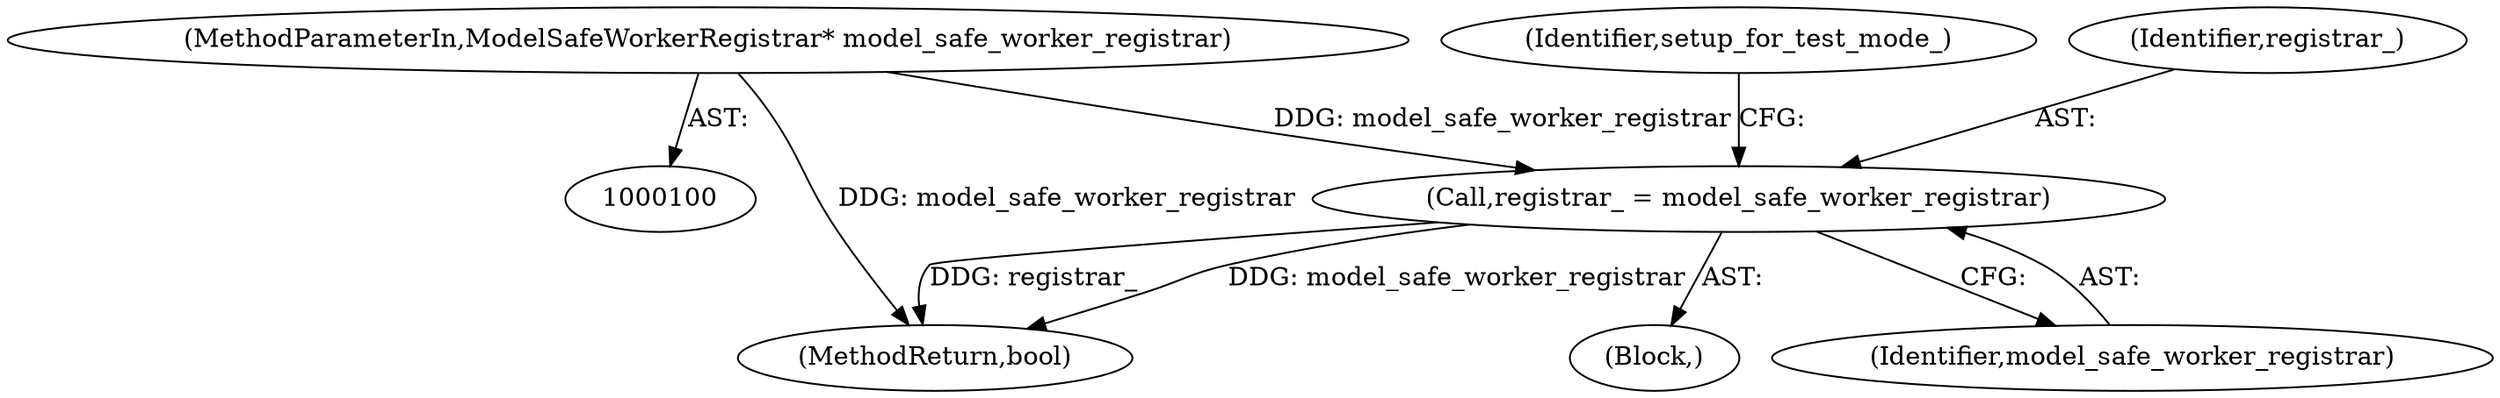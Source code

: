 digraph "0_Chrome_3b7ff00418c0e7593d42e5648ba39397e23fe2f9_0@pointer" {
"1000127" [label="(Call,registrar_ = model_safe_worker_registrar)"];
"1000107" [label="(MethodParameterIn,ModelSafeWorkerRegistrar* model_safe_worker_registrar)"];
"1000131" [label="(Identifier,setup_for_test_mode_)"];
"1000230" [label="(MethodReturn,bool)"];
"1000113" [label="(Block,)"];
"1000107" [label="(MethodParameterIn,ModelSafeWorkerRegistrar* model_safe_worker_registrar)"];
"1000127" [label="(Call,registrar_ = model_safe_worker_registrar)"];
"1000129" [label="(Identifier,model_safe_worker_registrar)"];
"1000128" [label="(Identifier,registrar_)"];
"1000127" -> "1000113"  [label="AST: "];
"1000127" -> "1000129"  [label="CFG: "];
"1000128" -> "1000127"  [label="AST: "];
"1000129" -> "1000127"  [label="AST: "];
"1000131" -> "1000127"  [label="CFG: "];
"1000127" -> "1000230"  [label="DDG: model_safe_worker_registrar"];
"1000127" -> "1000230"  [label="DDG: registrar_"];
"1000107" -> "1000127"  [label="DDG: model_safe_worker_registrar"];
"1000107" -> "1000100"  [label="AST: "];
"1000107" -> "1000230"  [label="DDG: model_safe_worker_registrar"];
}
